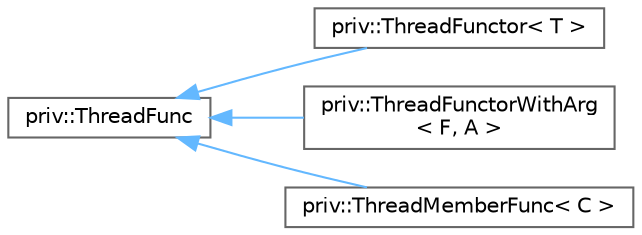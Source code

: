 digraph "Graphical Class Hierarchy"
{
 // LATEX_PDF_SIZE
  bgcolor="transparent";
  edge [fontname=Helvetica,fontsize=10,labelfontname=Helvetica,labelfontsize=10];
  node [fontname=Helvetica,fontsize=10,shape=box,height=0.2,width=0.4];
  rankdir="LR";
  Node0 [id="Node000000",label="priv::ThreadFunc",height=0.2,width=0.4,color="grey40", fillcolor="white", style="filled",URL="$structpriv_1_1_thread_func.html",tooltip=" "];
  Node0 -> Node1 [id="edge9_Node000000_Node000001",dir="back",color="steelblue1",style="solid",tooltip=" "];
  Node1 [id="Node000001",label="priv::ThreadFunctor\< T \>",height=0.2,width=0.4,color="grey40", fillcolor="white", style="filled",URL="$structpriv_1_1_thread_functor.html",tooltip=" "];
  Node0 -> Node2 [id="edge10_Node000000_Node000002",dir="back",color="steelblue1",style="solid",tooltip=" "];
  Node2 [id="Node000002",label="priv::ThreadFunctorWithArg\l\< F, A \>",height=0.2,width=0.4,color="grey40", fillcolor="white", style="filled",URL="$structpriv_1_1_thread_functor_with_arg.html",tooltip=" "];
  Node0 -> Node3 [id="edge11_Node000000_Node000003",dir="back",color="steelblue1",style="solid",tooltip=" "];
  Node3 [id="Node000003",label="priv::ThreadMemberFunc\< C \>",height=0.2,width=0.4,color="grey40", fillcolor="white", style="filled",URL="$structpriv_1_1_thread_member_func.html",tooltip=" "];
}
